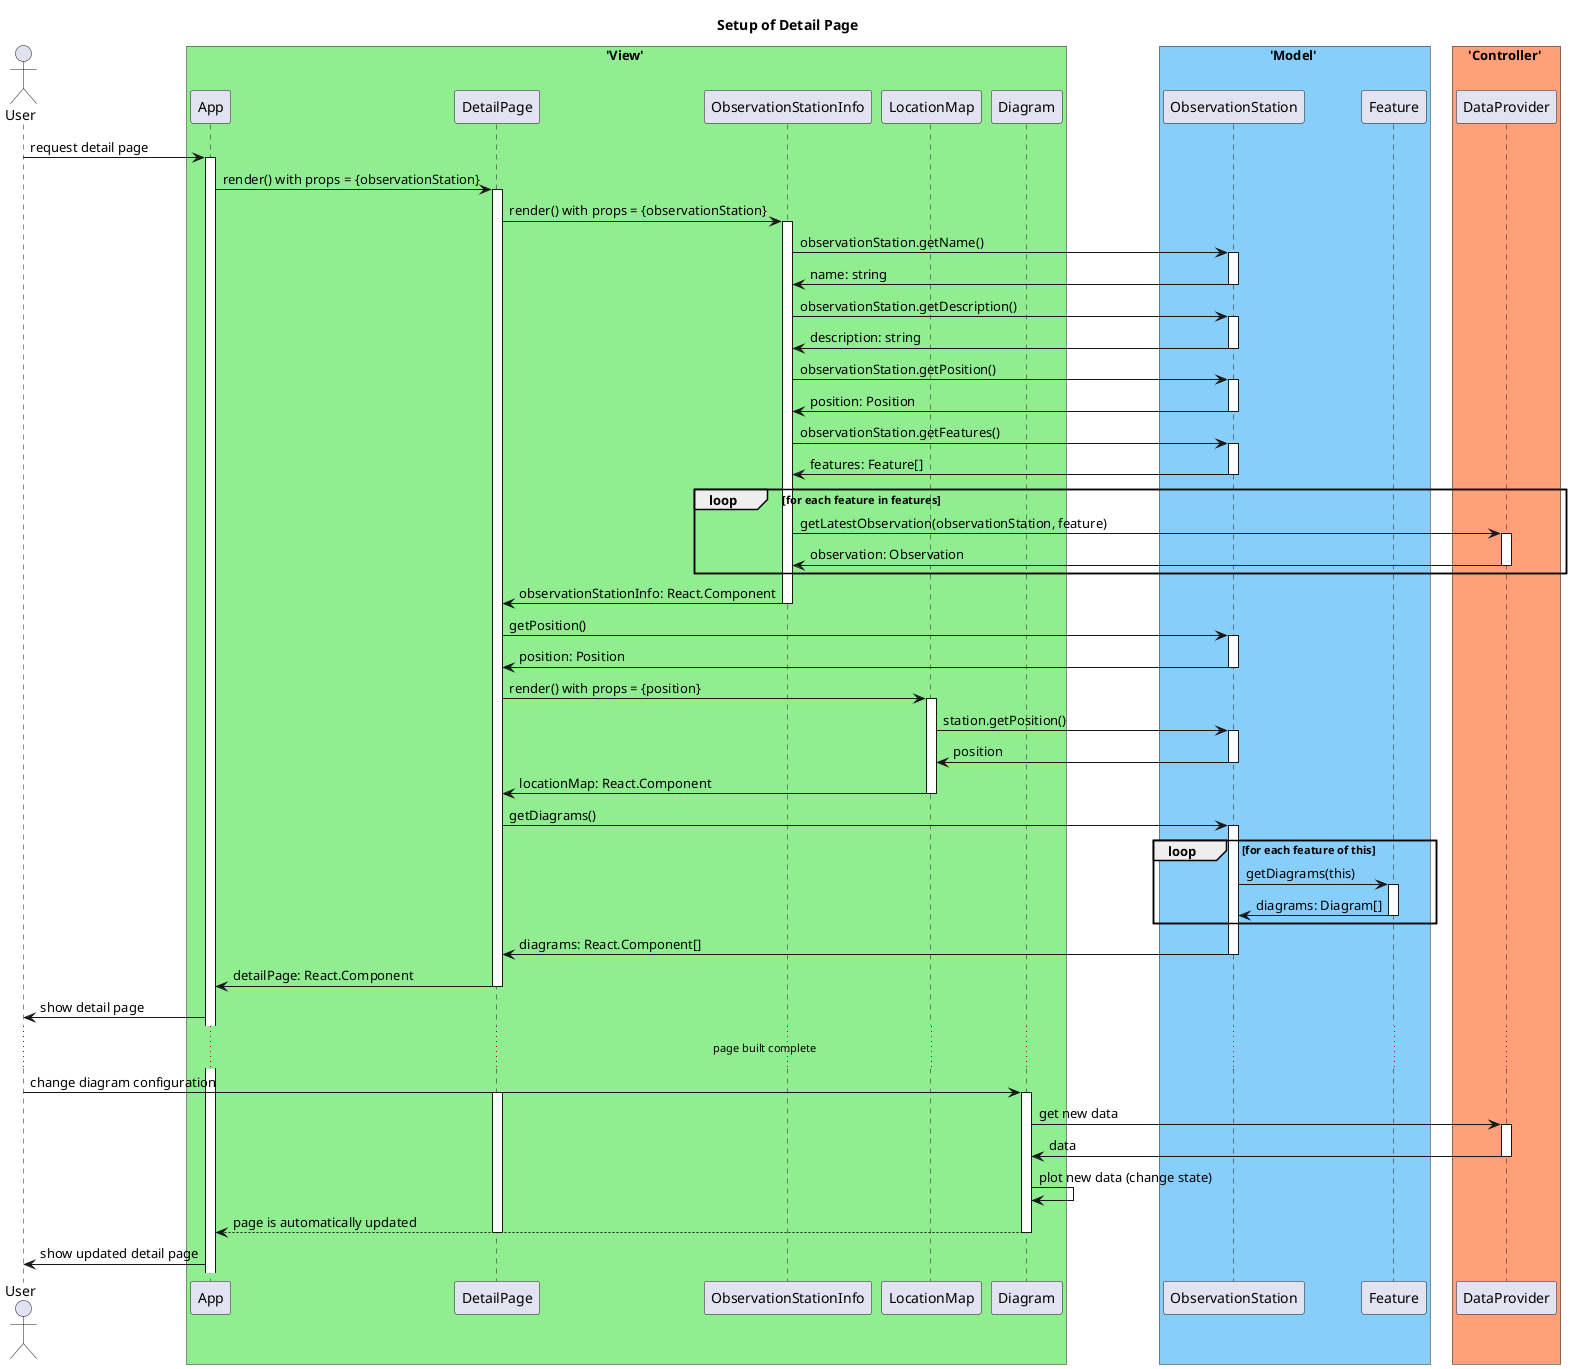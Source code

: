 @startuml

title Setup of Detail Page
skinparam BoxPadding 10

actor User

box 'View' #LightGreen
participant App
participant DetailPage
participant ObservationStationInfo
participant LocationMap
participant Diagram
end box

box 'Model' #LightSkyBlue
participant ObservationStation
participant Feature
end box

box 'Controller' #LightSalmon
participant  DataProvider
end box

User -> App : request detail page

activate App
App -> DetailPage : render() with props = {observationStation}
activate DetailPage

DetailPage -> ObservationStationInfo : render() with props = {observationStation}
activate ObservationStationInfo
ObservationStationInfo -> ObservationStation : observationStation.getName()
activate ObservationStation
ObservationStationInfo <- ObservationStation : name: string
deactivate ObservationStation
ObservationStationInfo -> ObservationStation: observationStation.getDescription()
activate ObservationStation
ObservationStationInfo <- ObservationStation : description: string
deactivate ObservationStation
ObservationStationInfo -> ObservationStation : observationStation.getPosition()
activate ObservationStation
ObservationStationInfo <- ObservationStation : position: Position
deactivate ObservationStation
ObservationStationInfo -> ObservationStation : observationStation.getFeatures()
activate ObservationStation
ObservationStationInfo <- ObservationStation : features: Feature[]
deactivate ObservationStation
loop for each feature in features
    ObservationStationInfo -> DataProvider : getLatestObservation(observationStation, feature)
    activate DataProvider
    ObservationStationInfo <- DataProvider : observation: Observation
    deactivate DataProvider
end
DetailPage <- ObservationStationInfo : observationStationInfo: React.Component
deactivate ObservationStationInfo

DetailPage -> ObservationStation : getPosition()
activate ObservationStation
DetailPage <- ObservationStation : position: Position
deactivate ObservationStation

DetailPage -> LocationMap: render() with props = {position}
activate LocationMap
LocationMap -> ObservationStation : station.getPosition()
activate ObservationStation
LocationMap <- ObservationStation : position
deactivate ObservationStation
DetailPage <- LocationMap: locationMap: React.Component
deactivate LocationMap

DetailPage -> ObservationStation : getDiagrams()
activate ObservationStation
loop for each feature of this
    ObservationStation -> Feature : getDiagrams(this)
    activate Feature
    ObservationStation <- Feature : diagrams: Diagram[]
    deactivate Feature
end
DetailPage <- ObservationStation : diagrams: React.Component[]
deactivate ObservationStation

App <- DetailPage : detailPage: React.Component
deactivate DetailPage

User <- App : show detail page

...page built complete...

User -> Diagram : change diagram configuration
activate DetailPage
activate Diagram
Diagram -> DataProvider : get new data
activate DataProvider
Diagram <- DataProvider : data
deactivate DataProvider
Diagram -> Diagram : plot new data (change state)
App <-- Diagram : page is automatically updated
deactivate Diagram
deactivate DetailPage
User <- App : show updated detail page
@enduml